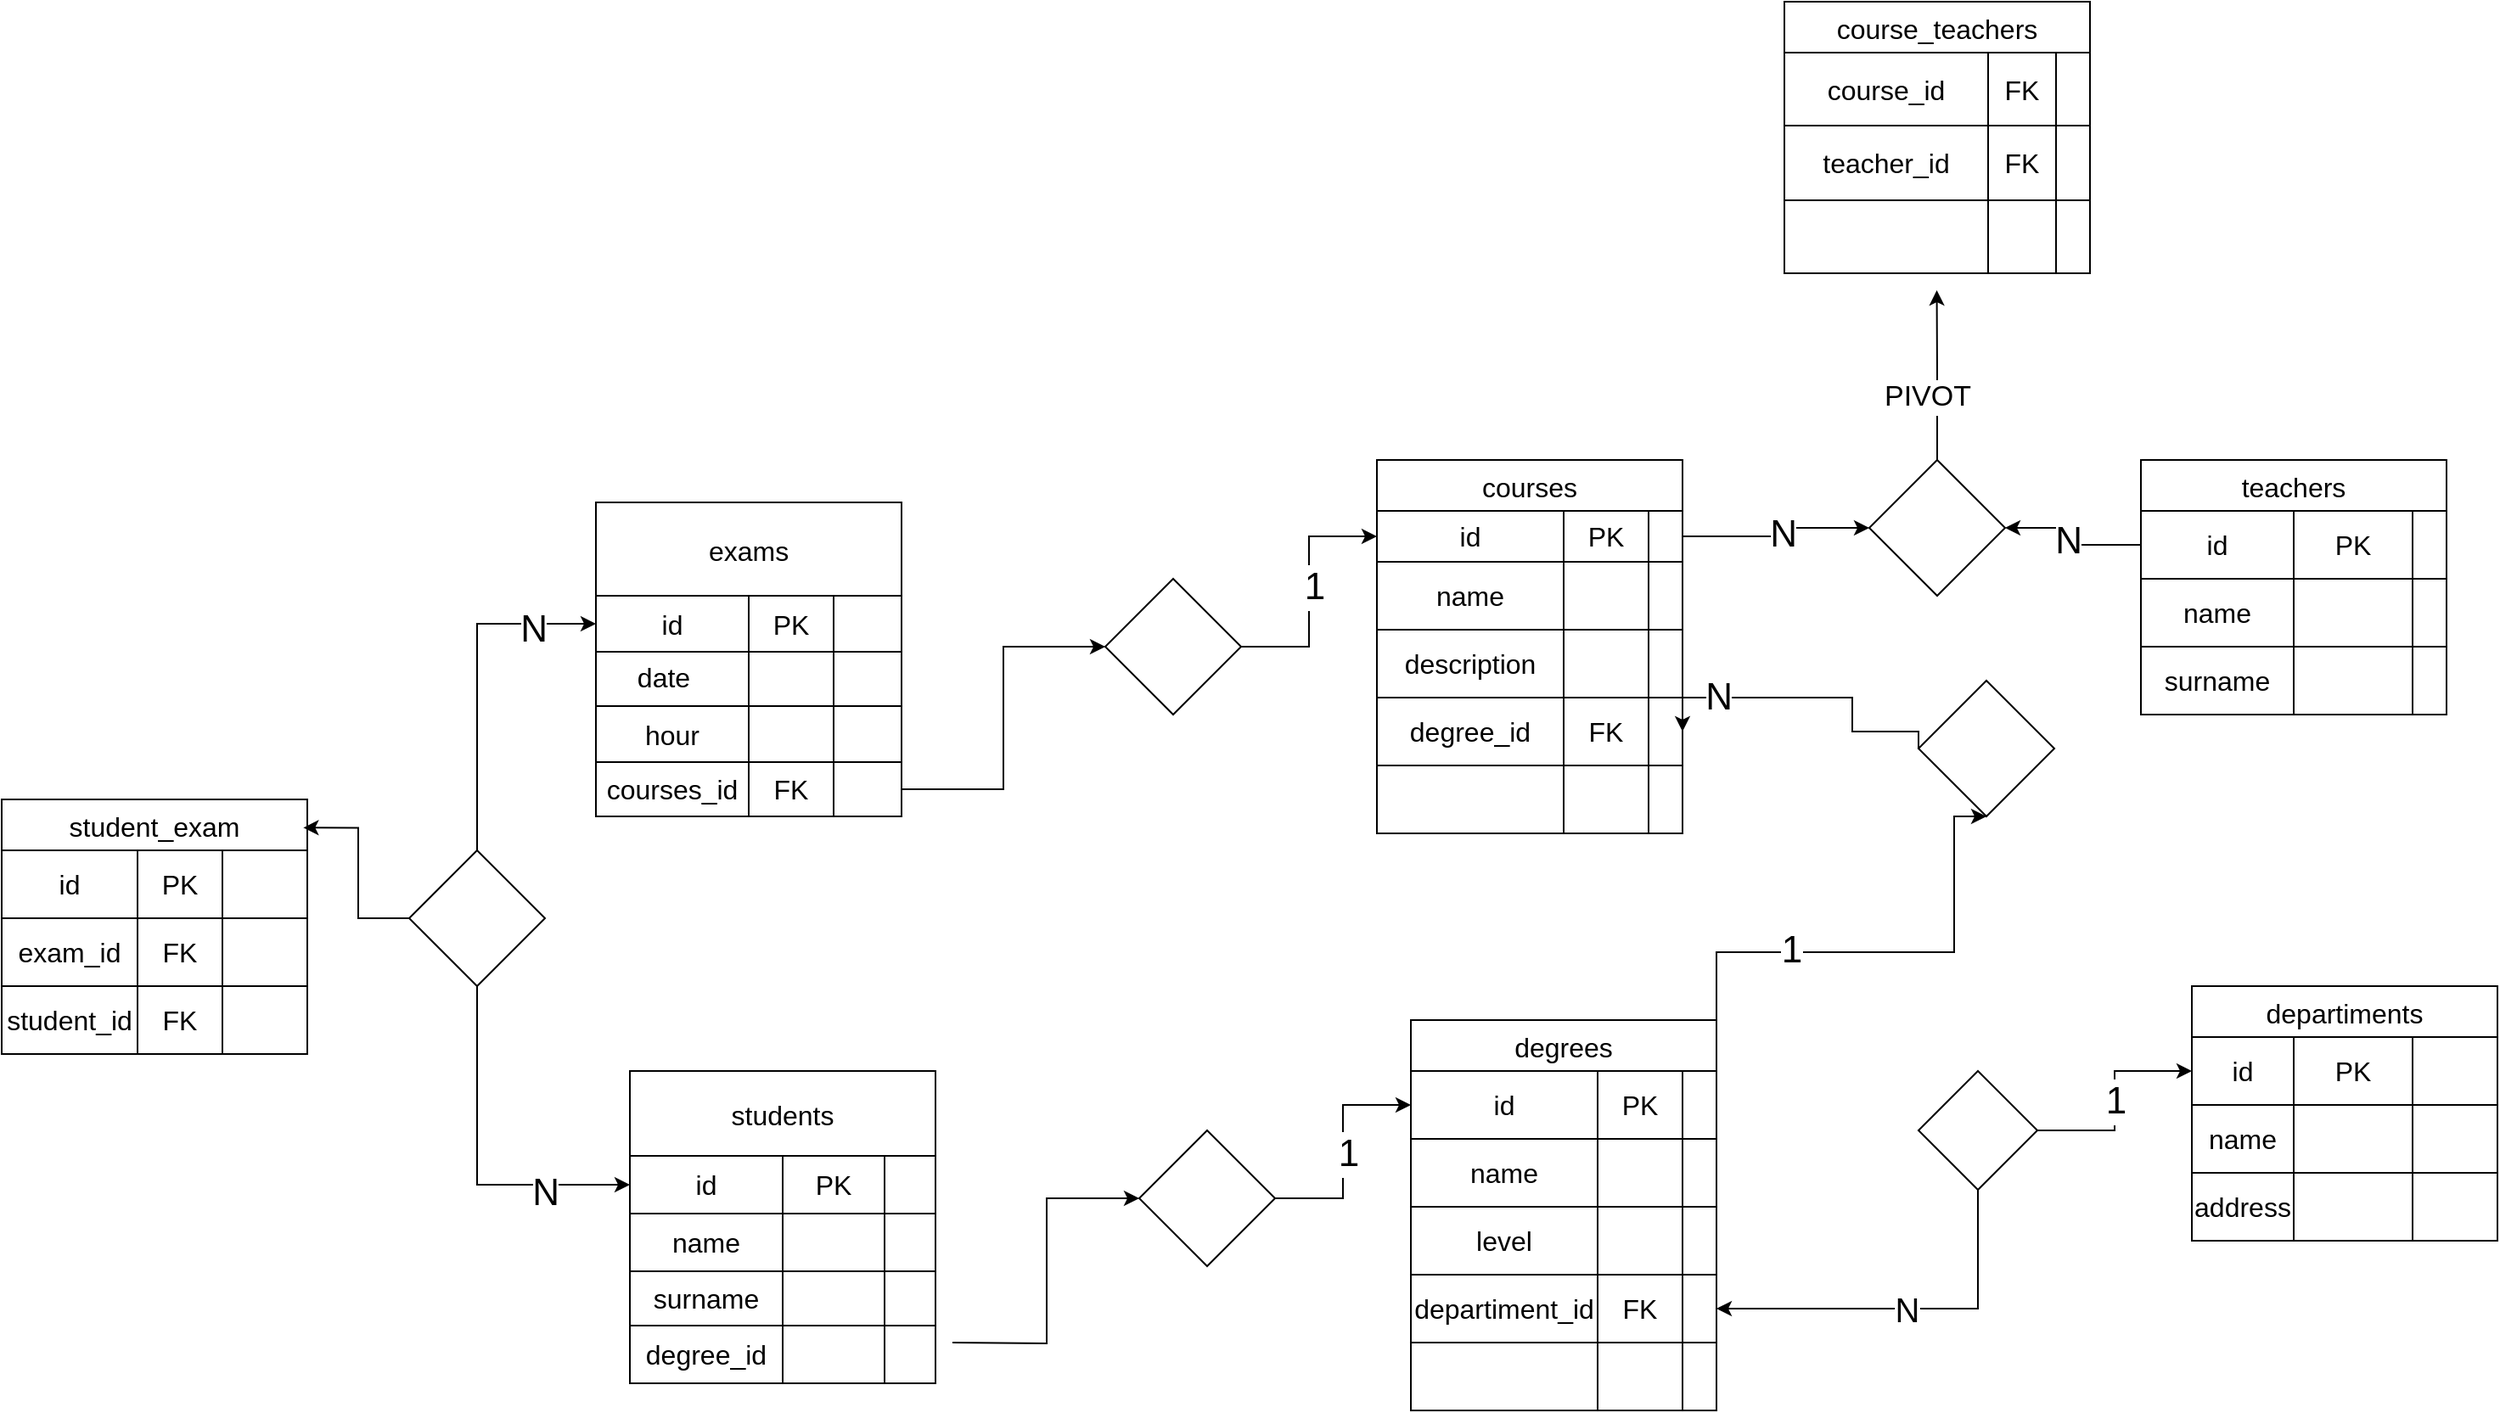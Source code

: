 <mxfile version="26.0.16">
  <diagram name="Pagina-1" id="l9CZcpN79RiOTzKYC0Dx">
    <mxGraphModel dx="2421" dy="2124" grid="1" gridSize="10" guides="1" tooltips="1" connect="1" arrows="1" fold="1" page="1" pageScale="1" pageWidth="827" pageHeight="1169" math="0" shadow="0">
      <root>
        <mxCell id="0" />
        <mxCell id="1" parent="0" />
        <mxCell id="idPZOw37KrWaq4Scq1qP-1" value="departiments" style="shape=table;startSize=30;container=1;collapsible=0;childLayout=tableLayout;fontSize=16;labelBackgroundColor=none;" vertex="1" parent="1">
          <mxGeometry x="540" y="350" width="180" height="150" as="geometry" />
        </mxCell>
        <mxCell id="idPZOw37KrWaq4Scq1qP-2" value="" style="shape=tableRow;horizontal=0;startSize=0;swimlaneHead=0;swimlaneBody=0;top=0;left=0;bottom=0;right=0;collapsible=0;dropTarget=0;fillColor=none;points=[[0,0.5],[1,0.5]];portConstraint=eastwest;fontSize=16;labelBackgroundColor=none;" vertex="1" parent="idPZOw37KrWaq4Scq1qP-1">
          <mxGeometry y="30" width="180" height="40" as="geometry" />
        </mxCell>
        <mxCell id="idPZOw37KrWaq4Scq1qP-3" value="id" style="shape=partialRectangle;html=1;whiteSpace=wrap;connectable=0;overflow=hidden;fillColor=none;top=0;left=0;bottom=0;right=0;pointerEvents=1;fontSize=16;labelBackgroundColor=none;" vertex="1" parent="idPZOw37KrWaq4Scq1qP-2">
          <mxGeometry width="60" height="40" as="geometry">
            <mxRectangle width="60" height="40" as="alternateBounds" />
          </mxGeometry>
        </mxCell>
        <mxCell id="idPZOw37KrWaq4Scq1qP-4" value="PK" style="shape=partialRectangle;html=1;whiteSpace=wrap;connectable=0;overflow=hidden;fillColor=none;top=0;left=0;bottom=0;right=0;pointerEvents=1;fontSize=16;labelBackgroundColor=none;" vertex="1" parent="idPZOw37KrWaq4Scq1qP-2">
          <mxGeometry x="60" width="70" height="40" as="geometry">
            <mxRectangle width="70" height="40" as="alternateBounds" />
          </mxGeometry>
        </mxCell>
        <mxCell id="idPZOw37KrWaq4Scq1qP-5" value="" style="shape=partialRectangle;html=1;whiteSpace=wrap;connectable=0;overflow=hidden;fillColor=none;top=0;left=0;bottom=0;right=0;pointerEvents=1;fontSize=16;labelBackgroundColor=none;" vertex="1" parent="idPZOw37KrWaq4Scq1qP-2">
          <mxGeometry x="130" width="50" height="40" as="geometry">
            <mxRectangle width="50" height="40" as="alternateBounds" />
          </mxGeometry>
        </mxCell>
        <mxCell id="idPZOw37KrWaq4Scq1qP-6" value="" style="shape=tableRow;horizontal=0;startSize=0;swimlaneHead=0;swimlaneBody=0;top=0;left=0;bottom=0;right=0;collapsible=0;dropTarget=0;fillColor=none;points=[[0,0.5],[1,0.5]];portConstraint=eastwest;fontSize=16;labelBackgroundColor=none;" vertex="1" parent="idPZOw37KrWaq4Scq1qP-1">
          <mxGeometry y="70" width="180" height="40" as="geometry" />
        </mxCell>
        <mxCell id="idPZOw37KrWaq4Scq1qP-7" value="name" style="shape=partialRectangle;html=1;whiteSpace=wrap;connectable=0;overflow=hidden;fillColor=none;top=0;left=0;bottom=0;right=0;pointerEvents=1;fontSize=16;labelBackgroundColor=none;" vertex="1" parent="idPZOw37KrWaq4Scq1qP-6">
          <mxGeometry width="60" height="40" as="geometry">
            <mxRectangle width="60" height="40" as="alternateBounds" />
          </mxGeometry>
        </mxCell>
        <mxCell id="idPZOw37KrWaq4Scq1qP-8" value="" style="shape=partialRectangle;html=1;whiteSpace=wrap;connectable=0;overflow=hidden;fillColor=none;top=0;left=0;bottom=0;right=0;pointerEvents=1;fontSize=16;labelBackgroundColor=none;" vertex="1" parent="idPZOw37KrWaq4Scq1qP-6">
          <mxGeometry x="60" width="70" height="40" as="geometry">
            <mxRectangle width="70" height="40" as="alternateBounds" />
          </mxGeometry>
        </mxCell>
        <mxCell id="idPZOw37KrWaq4Scq1qP-9" value="" style="shape=partialRectangle;html=1;whiteSpace=wrap;connectable=0;overflow=hidden;fillColor=none;top=0;left=0;bottom=0;right=0;pointerEvents=1;fontSize=16;labelBackgroundColor=none;" vertex="1" parent="idPZOw37KrWaq4Scq1qP-6">
          <mxGeometry x="130" width="50" height="40" as="geometry">
            <mxRectangle width="50" height="40" as="alternateBounds" />
          </mxGeometry>
        </mxCell>
        <mxCell id="idPZOw37KrWaq4Scq1qP-10" value="" style="shape=tableRow;horizontal=0;startSize=0;swimlaneHead=0;swimlaneBody=0;top=0;left=0;bottom=0;right=0;collapsible=0;dropTarget=0;fillColor=none;points=[[0,0.5],[1,0.5]];portConstraint=eastwest;fontSize=16;labelBackgroundColor=none;" vertex="1" parent="idPZOw37KrWaq4Scq1qP-1">
          <mxGeometry y="110" width="180" height="40" as="geometry" />
        </mxCell>
        <mxCell id="idPZOw37KrWaq4Scq1qP-11" value="address" style="shape=partialRectangle;html=1;whiteSpace=wrap;connectable=0;overflow=hidden;fillColor=none;top=0;left=0;bottom=0;right=0;pointerEvents=1;fontSize=16;labelBackgroundColor=none;" vertex="1" parent="idPZOw37KrWaq4Scq1qP-10">
          <mxGeometry width="60" height="40" as="geometry">
            <mxRectangle width="60" height="40" as="alternateBounds" />
          </mxGeometry>
        </mxCell>
        <mxCell id="idPZOw37KrWaq4Scq1qP-12" value="" style="shape=partialRectangle;html=1;whiteSpace=wrap;connectable=0;overflow=hidden;fillColor=none;top=0;left=0;bottom=0;right=0;pointerEvents=1;fontSize=16;labelBackgroundColor=none;" vertex="1" parent="idPZOw37KrWaq4Scq1qP-10">
          <mxGeometry x="60" width="70" height="40" as="geometry">
            <mxRectangle width="70" height="40" as="alternateBounds" />
          </mxGeometry>
        </mxCell>
        <mxCell id="idPZOw37KrWaq4Scq1qP-13" value="" style="shape=partialRectangle;html=1;whiteSpace=wrap;connectable=0;overflow=hidden;fillColor=none;top=0;left=0;bottom=0;right=0;pointerEvents=1;fontSize=16;labelBackgroundColor=none;" vertex="1" parent="idPZOw37KrWaq4Scq1qP-10">
          <mxGeometry x="130" width="50" height="40" as="geometry">
            <mxRectangle width="50" height="40" as="alternateBounds" />
          </mxGeometry>
        </mxCell>
        <mxCell id="idPZOw37KrWaq4Scq1qP-49" style="edgeStyle=orthogonalEdgeStyle;rounded=0;orthogonalLoop=1;jettySize=auto;html=1;exitX=1;exitY=0.5;exitDx=0;exitDy=0;entryX=0;entryY=0.5;entryDx=0;entryDy=0;fontFamily=Helvetica;fontSize=16;fontColor=default;labelBackgroundColor=none;" edge="1" parent="1" source="idPZOw37KrWaq4Scq1qP-40" target="idPZOw37KrWaq4Scq1qP-2">
          <mxGeometry relative="1" as="geometry" />
        </mxCell>
        <mxCell id="idPZOw37KrWaq4Scq1qP-52" value="1" style="edgeLabel;html=1;align=center;verticalAlign=middle;resizable=0;points=[];fontSize=22;" vertex="1" connectable="0" parent="idPZOw37KrWaq4Scq1qP-49">
          <mxGeometry relative="1" as="geometry">
            <mxPoint as="offset" />
          </mxGeometry>
        </mxCell>
        <mxCell id="idPZOw37KrWaq4Scq1qP-50" style="edgeStyle=orthogonalEdgeStyle;rounded=0;orthogonalLoop=1;jettySize=auto;html=1;fontFamily=Helvetica;fontSize=16;fontColor=default;labelBackgroundColor=none;" edge="1" parent="1" source="idPZOw37KrWaq4Scq1qP-40" target="idPZOw37KrWaq4Scq1qP-32">
          <mxGeometry relative="1" as="geometry" />
        </mxCell>
        <mxCell id="idPZOw37KrWaq4Scq1qP-51" value="N" style="edgeLabel;html=1;align=center;verticalAlign=middle;resizable=0;points=[];rotation=0;fontSize=20;" vertex="1" connectable="0" parent="idPZOw37KrWaq4Scq1qP-50">
          <mxGeometry relative="1" as="geometry">
            <mxPoint as="offset" />
          </mxGeometry>
        </mxCell>
        <mxCell id="idPZOw37KrWaq4Scq1qP-40" value="" style="rhombus;whiteSpace=wrap;html=1;labelBackgroundColor=none;" vertex="1" parent="1">
          <mxGeometry x="379" y="400" width="70" height="70" as="geometry" />
        </mxCell>
        <mxCell id="idPZOw37KrWaq4Scq1qP-27" value="degrees" style="shape=table;startSize=30;container=1;collapsible=0;childLayout=tableLayout;fontSize=16;labelBackgroundColor=none;" vertex="1" parent="1">
          <mxGeometry x="80" y="370" width="180" height="230" as="geometry" />
        </mxCell>
        <mxCell id="idPZOw37KrWaq4Scq1qP-45" style="shape=tableRow;horizontal=0;startSize=0;swimlaneHead=0;swimlaneBody=0;top=0;left=0;bottom=0;right=0;collapsible=0;dropTarget=0;fillColor=none;points=[[0,0.5],[1,0.5]];portConstraint=eastwest;fontSize=16;labelBackgroundColor=none;" vertex="1" parent="idPZOw37KrWaq4Scq1qP-27">
          <mxGeometry y="30" width="180" height="40" as="geometry" />
        </mxCell>
        <mxCell id="idPZOw37KrWaq4Scq1qP-46" value="id" style="shape=partialRectangle;html=1;whiteSpace=wrap;connectable=0;overflow=hidden;fillColor=none;top=0;left=0;bottom=0;right=0;pointerEvents=1;fontSize=16;labelBackgroundColor=none;" vertex="1" parent="idPZOw37KrWaq4Scq1qP-45">
          <mxGeometry width="110" height="40" as="geometry">
            <mxRectangle width="110" height="40" as="alternateBounds" />
          </mxGeometry>
        </mxCell>
        <mxCell id="idPZOw37KrWaq4Scq1qP-47" value="PK" style="shape=partialRectangle;html=1;whiteSpace=wrap;connectable=0;overflow=hidden;fillColor=none;top=0;left=0;bottom=0;right=0;pointerEvents=1;fontSize=16;labelBackgroundColor=none;" vertex="1" parent="idPZOw37KrWaq4Scq1qP-45">
          <mxGeometry x="110" width="50" height="40" as="geometry">
            <mxRectangle width="50" height="40" as="alternateBounds" />
          </mxGeometry>
        </mxCell>
        <mxCell id="idPZOw37KrWaq4Scq1qP-48" style="shape=partialRectangle;html=1;whiteSpace=wrap;connectable=0;overflow=hidden;fillColor=none;top=0;left=0;bottom=0;right=0;pointerEvents=1;fontSize=16;labelBackgroundColor=none;" vertex="1" parent="idPZOw37KrWaq4Scq1qP-45">
          <mxGeometry x="160" width="20" height="40" as="geometry">
            <mxRectangle width="20" height="40" as="alternateBounds" />
          </mxGeometry>
        </mxCell>
        <mxCell id="idPZOw37KrWaq4Scq1qP-41" style="shape=tableRow;horizontal=0;startSize=0;swimlaneHead=0;swimlaneBody=0;top=0;left=0;bottom=0;right=0;collapsible=0;dropTarget=0;fillColor=none;points=[[0,0.5],[1,0.5]];portConstraint=eastwest;fontSize=16;labelBackgroundColor=none;" vertex="1" parent="idPZOw37KrWaq4Scq1qP-27">
          <mxGeometry y="70" width="180" height="40" as="geometry" />
        </mxCell>
        <mxCell id="idPZOw37KrWaq4Scq1qP-42" value="name" style="shape=partialRectangle;html=1;whiteSpace=wrap;connectable=0;overflow=hidden;fillColor=none;top=0;left=0;bottom=0;right=0;pointerEvents=1;fontSize=16;labelBackgroundColor=none;" vertex="1" parent="idPZOw37KrWaq4Scq1qP-41">
          <mxGeometry width="110" height="40" as="geometry">
            <mxRectangle width="110" height="40" as="alternateBounds" />
          </mxGeometry>
        </mxCell>
        <mxCell id="idPZOw37KrWaq4Scq1qP-43" style="shape=partialRectangle;html=1;whiteSpace=wrap;connectable=0;overflow=hidden;fillColor=none;top=0;left=0;bottom=0;right=0;pointerEvents=1;fontSize=16;labelBackgroundColor=none;" vertex="1" parent="idPZOw37KrWaq4Scq1qP-41">
          <mxGeometry x="110" width="50" height="40" as="geometry">
            <mxRectangle width="50" height="40" as="alternateBounds" />
          </mxGeometry>
        </mxCell>
        <mxCell id="idPZOw37KrWaq4Scq1qP-44" style="shape=partialRectangle;html=1;whiteSpace=wrap;connectable=0;overflow=hidden;fillColor=none;top=0;left=0;bottom=0;right=0;pointerEvents=1;fontSize=16;labelBackgroundColor=none;" vertex="1" parent="idPZOw37KrWaq4Scq1qP-41">
          <mxGeometry x="160" width="20" height="40" as="geometry">
            <mxRectangle width="20" height="40" as="alternateBounds" />
          </mxGeometry>
        </mxCell>
        <mxCell id="idPZOw37KrWaq4Scq1qP-28" value="" style="shape=tableRow;horizontal=0;startSize=0;swimlaneHead=0;swimlaneBody=0;top=0;left=0;bottom=0;right=0;collapsible=0;dropTarget=0;fillColor=none;points=[[0,0.5],[1,0.5]];portConstraint=eastwest;fontSize=16;labelBackgroundColor=none;" vertex="1" parent="idPZOw37KrWaq4Scq1qP-27">
          <mxGeometry y="110" width="180" height="40" as="geometry" />
        </mxCell>
        <mxCell id="idPZOw37KrWaq4Scq1qP-29" value="level" style="shape=partialRectangle;html=1;whiteSpace=wrap;connectable=0;overflow=hidden;fillColor=none;top=0;left=0;bottom=0;right=0;pointerEvents=1;fontSize=16;labelBackgroundColor=none;" vertex="1" parent="idPZOw37KrWaq4Scq1qP-28">
          <mxGeometry width="110" height="40" as="geometry">
            <mxRectangle width="110" height="40" as="alternateBounds" />
          </mxGeometry>
        </mxCell>
        <mxCell id="idPZOw37KrWaq4Scq1qP-30" value="" style="shape=partialRectangle;html=1;whiteSpace=wrap;connectable=0;overflow=hidden;fillColor=none;top=0;left=0;bottom=0;right=0;pointerEvents=1;fontSize=16;labelBackgroundColor=none;" vertex="1" parent="idPZOw37KrWaq4Scq1qP-28">
          <mxGeometry x="110" width="50" height="40" as="geometry">
            <mxRectangle width="50" height="40" as="alternateBounds" />
          </mxGeometry>
        </mxCell>
        <mxCell id="idPZOw37KrWaq4Scq1qP-31" value="" style="shape=partialRectangle;html=1;whiteSpace=wrap;connectable=0;overflow=hidden;fillColor=none;top=0;left=0;bottom=0;right=0;pointerEvents=1;fontSize=16;labelBackgroundColor=none;" vertex="1" parent="idPZOw37KrWaq4Scq1qP-28">
          <mxGeometry x="160" width="20" height="40" as="geometry">
            <mxRectangle width="20" height="40" as="alternateBounds" />
          </mxGeometry>
        </mxCell>
        <mxCell id="idPZOw37KrWaq4Scq1qP-32" value="" style="shape=tableRow;horizontal=0;startSize=0;swimlaneHead=0;swimlaneBody=0;top=0;left=0;bottom=0;right=0;collapsible=0;dropTarget=0;fillColor=none;points=[[0,0.5],[1,0.5]];portConstraint=eastwest;fontSize=16;labelBackgroundColor=none;" vertex="1" parent="idPZOw37KrWaq4Scq1qP-27">
          <mxGeometry y="150" width="180" height="40" as="geometry" />
        </mxCell>
        <mxCell id="idPZOw37KrWaq4Scq1qP-33" value="departiment_id" style="shape=partialRectangle;html=1;whiteSpace=wrap;connectable=0;overflow=hidden;fillColor=none;top=0;left=0;bottom=0;right=0;pointerEvents=1;fontSize=16;labelBackgroundColor=none;" vertex="1" parent="idPZOw37KrWaq4Scq1qP-32">
          <mxGeometry width="110" height="40" as="geometry">
            <mxRectangle width="110" height="40" as="alternateBounds" />
          </mxGeometry>
        </mxCell>
        <mxCell id="idPZOw37KrWaq4Scq1qP-34" value="FK" style="shape=partialRectangle;html=1;whiteSpace=wrap;connectable=0;overflow=hidden;fillColor=none;top=0;left=0;bottom=0;right=0;pointerEvents=1;fontSize=16;labelBackgroundColor=none;" vertex="1" parent="idPZOw37KrWaq4Scq1qP-32">
          <mxGeometry x="110" width="50" height="40" as="geometry">
            <mxRectangle width="50" height="40" as="alternateBounds" />
          </mxGeometry>
        </mxCell>
        <mxCell id="idPZOw37KrWaq4Scq1qP-35" value="" style="shape=partialRectangle;html=1;whiteSpace=wrap;connectable=0;overflow=hidden;fillColor=none;top=0;left=0;bottom=0;right=0;pointerEvents=1;fontSize=16;labelBackgroundColor=none;" vertex="1" parent="idPZOw37KrWaq4Scq1qP-32">
          <mxGeometry x="160" width="20" height="40" as="geometry">
            <mxRectangle width="20" height="40" as="alternateBounds" />
          </mxGeometry>
        </mxCell>
        <mxCell id="idPZOw37KrWaq4Scq1qP-36" value="" style="shape=tableRow;horizontal=0;startSize=0;swimlaneHead=0;swimlaneBody=0;top=0;left=0;bottom=0;right=0;collapsible=0;dropTarget=0;fillColor=none;points=[[0,0.5],[1,0.5]];portConstraint=eastwest;fontSize=16;labelBackgroundColor=none;" vertex="1" parent="idPZOw37KrWaq4Scq1qP-27">
          <mxGeometry y="190" width="180" height="40" as="geometry" />
        </mxCell>
        <mxCell id="idPZOw37KrWaq4Scq1qP-37" value="" style="shape=partialRectangle;html=1;whiteSpace=wrap;connectable=0;overflow=hidden;fillColor=none;top=0;left=0;bottom=0;right=0;pointerEvents=1;fontSize=16;labelBackgroundColor=none;" vertex="1" parent="idPZOw37KrWaq4Scq1qP-36">
          <mxGeometry width="110" height="40" as="geometry">
            <mxRectangle width="110" height="40" as="alternateBounds" />
          </mxGeometry>
        </mxCell>
        <mxCell id="idPZOw37KrWaq4Scq1qP-38" value="" style="shape=partialRectangle;html=1;whiteSpace=wrap;connectable=0;overflow=hidden;fillColor=none;top=0;left=0;bottom=0;right=0;pointerEvents=1;fontSize=16;labelBackgroundColor=none;" vertex="1" parent="idPZOw37KrWaq4Scq1qP-36">
          <mxGeometry x="110" width="50" height="40" as="geometry">
            <mxRectangle width="50" height="40" as="alternateBounds" />
          </mxGeometry>
        </mxCell>
        <mxCell id="idPZOw37KrWaq4Scq1qP-39" value="" style="shape=partialRectangle;html=1;whiteSpace=wrap;connectable=0;overflow=hidden;fillColor=none;top=0;left=0;bottom=0;right=0;pointerEvents=1;fontSize=16;labelBackgroundColor=none;" vertex="1" parent="idPZOw37KrWaq4Scq1qP-36">
          <mxGeometry x="160" width="20" height="40" as="geometry">
            <mxRectangle width="20" height="40" as="alternateBounds" />
          </mxGeometry>
        </mxCell>
        <mxCell id="idPZOw37KrWaq4Scq1qP-57" value="courses" style="shape=table;startSize=30;container=1;collapsible=0;childLayout=tableLayout;fontSize=16;labelBackgroundColor=none;" vertex="1" parent="1">
          <mxGeometry x="60" y="40" width="180" height="220" as="geometry" />
        </mxCell>
        <mxCell id="idPZOw37KrWaq4Scq1qP-58" style="shape=tableRow;horizontal=0;startSize=0;swimlaneHead=0;swimlaneBody=0;top=0;left=0;bottom=0;right=0;collapsible=0;dropTarget=0;fillColor=none;points=[[0,0.5],[1,0.5]];portConstraint=eastwest;fontSize=16;labelBackgroundColor=none;" vertex="1" parent="idPZOw37KrWaq4Scq1qP-57">
          <mxGeometry y="30" width="180" height="30" as="geometry" />
        </mxCell>
        <mxCell id="idPZOw37KrWaq4Scq1qP-59" value="id" style="shape=partialRectangle;html=1;whiteSpace=wrap;connectable=0;overflow=hidden;fillColor=none;top=0;left=0;bottom=0;right=0;pointerEvents=1;fontSize=16;labelBackgroundColor=none;" vertex="1" parent="idPZOw37KrWaq4Scq1qP-58">
          <mxGeometry width="110" height="30" as="geometry">
            <mxRectangle width="110" height="30" as="alternateBounds" />
          </mxGeometry>
        </mxCell>
        <mxCell id="idPZOw37KrWaq4Scq1qP-60" value="PK" style="shape=partialRectangle;html=1;whiteSpace=wrap;connectable=0;overflow=hidden;fillColor=none;top=0;left=0;bottom=0;right=0;pointerEvents=1;fontSize=16;labelBackgroundColor=none;" vertex="1" parent="idPZOw37KrWaq4Scq1qP-58">
          <mxGeometry x="110" width="50" height="30" as="geometry">
            <mxRectangle width="50" height="30" as="alternateBounds" />
          </mxGeometry>
        </mxCell>
        <mxCell id="idPZOw37KrWaq4Scq1qP-61" style="shape=partialRectangle;html=1;whiteSpace=wrap;connectable=0;overflow=hidden;fillColor=none;top=0;left=0;bottom=0;right=0;pointerEvents=1;fontSize=16;labelBackgroundColor=none;" vertex="1" parent="idPZOw37KrWaq4Scq1qP-58">
          <mxGeometry x="160" width="20" height="30" as="geometry">
            <mxRectangle width="20" height="30" as="alternateBounds" />
          </mxGeometry>
        </mxCell>
        <mxCell id="idPZOw37KrWaq4Scq1qP-62" style="shape=tableRow;horizontal=0;startSize=0;swimlaneHead=0;swimlaneBody=0;top=0;left=0;bottom=0;right=0;collapsible=0;dropTarget=0;fillColor=none;points=[[0,0.5],[1,0.5]];portConstraint=eastwest;fontSize=16;labelBackgroundColor=none;" vertex="1" parent="idPZOw37KrWaq4Scq1qP-57">
          <mxGeometry y="60" width="180" height="40" as="geometry" />
        </mxCell>
        <mxCell id="idPZOw37KrWaq4Scq1qP-63" value="name" style="shape=partialRectangle;html=1;whiteSpace=wrap;connectable=0;overflow=hidden;fillColor=none;top=0;left=0;bottom=0;right=0;pointerEvents=1;fontSize=16;labelBackgroundColor=none;" vertex="1" parent="idPZOw37KrWaq4Scq1qP-62">
          <mxGeometry width="110" height="40" as="geometry">
            <mxRectangle width="110" height="40" as="alternateBounds" />
          </mxGeometry>
        </mxCell>
        <mxCell id="idPZOw37KrWaq4Scq1qP-64" style="shape=partialRectangle;html=1;whiteSpace=wrap;connectable=0;overflow=hidden;fillColor=none;top=0;left=0;bottom=0;right=0;pointerEvents=1;fontSize=16;labelBackgroundColor=none;" vertex="1" parent="idPZOw37KrWaq4Scq1qP-62">
          <mxGeometry x="110" width="50" height="40" as="geometry">
            <mxRectangle width="50" height="40" as="alternateBounds" />
          </mxGeometry>
        </mxCell>
        <mxCell id="idPZOw37KrWaq4Scq1qP-65" style="shape=partialRectangle;html=1;whiteSpace=wrap;connectable=0;overflow=hidden;fillColor=none;top=0;left=0;bottom=0;right=0;pointerEvents=1;fontSize=16;labelBackgroundColor=none;" vertex="1" parent="idPZOw37KrWaq4Scq1qP-62">
          <mxGeometry x="160" width="20" height="40" as="geometry">
            <mxRectangle width="20" height="40" as="alternateBounds" />
          </mxGeometry>
        </mxCell>
        <mxCell id="idPZOw37KrWaq4Scq1qP-66" value="" style="shape=tableRow;horizontal=0;startSize=0;swimlaneHead=0;swimlaneBody=0;top=0;left=0;bottom=0;right=0;collapsible=0;dropTarget=0;fillColor=none;points=[[0,0.5],[1,0.5]];portConstraint=eastwest;fontSize=16;labelBackgroundColor=none;" vertex="1" parent="idPZOw37KrWaq4Scq1qP-57">
          <mxGeometry y="100" width="180" height="40" as="geometry" />
        </mxCell>
        <mxCell id="idPZOw37KrWaq4Scq1qP-67" value="description" style="shape=partialRectangle;html=1;whiteSpace=wrap;connectable=0;overflow=hidden;fillColor=none;top=0;left=0;bottom=0;right=0;pointerEvents=1;fontSize=16;labelBackgroundColor=none;" vertex="1" parent="idPZOw37KrWaq4Scq1qP-66">
          <mxGeometry width="110" height="40" as="geometry">
            <mxRectangle width="110" height="40" as="alternateBounds" />
          </mxGeometry>
        </mxCell>
        <mxCell id="idPZOw37KrWaq4Scq1qP-68" value="" style="shape=partialRectangle;html=1;whiteSpace=wrap;connectable=0;overflow=hidden;fillColor=none;top=0;left=0;bottom=0;right=0;pointerEvents=1;fontSize=16;labelBackgroundColor=none;" vertex="1" parent="idPZOw37KrWaq4Scq1qP-66">
          <mxGeometry x="110" width="50" height="40" as="geometry">
            <mxRectangle width="50" height="40" as="alternateBounds" />
          </mxGeometry>
        </mxCell>
        <mxCell id="idPZOw37KrWaq4Scq1qP-69" value="" style="shape=partialRectangle;html=1;whiteSpace=wrap;connectable=0;overflow=hidden;fillColor=none;top=0;left=0;bottom=0;right=0;pointerEvents=1;fontSize=16;labelBackgroundColor=none;" vertex="1" parent="idPZOw37KrWaq4Scq1qP-66">
          <mxGeometry x="160" width="20" height="40" as="geometry">
            <mxRectangle width="20" height="40" as="alternateBounds" />
          </mxGeometry>
        </mxCell>
        <mxCell id="idPZOw37KrWaq4Scq1qP-70" value="" style="shape=tableRow;horizontal=0;startSize=0;swimlaneHead=0;swimlaneBody=0;top=0;left=0;bottom=0;right=0;collapsible=0;dropTarget=0;fillColor=none;points=[[0,0.5],[1,0.5]];portConstraint=eastwest;fontSize=16;labelBackgroundColor=none;" vertex="1" parent="idPZOw37KrWaq4Scq1qP-57">
          <mxGeometry y="140" width="180" height="40" as="geometry" />
        </mxCell>
        <mxCell id="idPZOw37KrWaq4Scq1qP-71" value="degree_id" style="shape=partialRectangle;html=1;whiteSpace=wrap;connectable=0;overflow=hidden;fillColor=none;top=0;left=0;bottom=0;right=0;pointerEvents=1;fontSize=16;labelBackgroundColor=none;" vertex="1" parent="idPZOw37KrWaq4Scq1qP-70">
          <mxGeometry width="110" height="40" as="geometry">
            <mxRectangle width="110" height="40" as="alternateBounds" />
          </mxGeometry>
        </mxCell>
        <mxCell id="idPZOw37KrWaq4Scq1qP-72" value="FK" style="shape=partialRectangle;html=1;whiteSpace=wrap;connectable=0;overflow=hidden;fillColor=none;top=0;left=0;bottom=0;right=0;pointerEvents=1;fontSize=16;labelBackgroundColor=none;" vertex="1" parent="idPZOw37KrWaq4Scq1qP-70">
          <mxGeometry x="110" width="50" height="40" as="geometry">
            <mxRectangle width="50" height="40" as="alternateBounds" />
          </mxGeometry>
        </mxCell>
        <mxCell id="idPZOw37KrWaq4Scq1qP-73" value="" style="shape=partialRectangle;html=1;whiteSpace=wrap;connectable=0;overflow=hidden;fillColor=none;top=0;left=0;bottom=0;right=0;pointerEvents=1;fontSize=16;labelBackgroundColor=none;" vertex="1" parent="idPZOw37KrWaq4Scq1qP-70">
          <mxGeometry x="160" width="20" height="40" as="geometry">
            <mxRectangle width="20" height="40" as="alternateBounds" />
          </mxGeometry>
        </mxCell>
        <mxCell id="idPZOw37KrWaq4Scq1qP-74" value="" style="shape=tableRow;horizontal=0;startSize=0;swimlaneHead=0;swimlaneBody=0;top=0;left=0;bottom=0;right=0;collapsible=0;dropTarget=0;fillColor=none;points=[[0,0.5],[1,0.5]];portConstraint=eastwest;fontSize=16;labelBackgroundColor=none;" vertex="1" parent="idPZOw37KrWaq4Scq1qP-57">
          <mxGeometry y="180" width="180" height="40" as="geometry" />
        </mxCell>
        <mxCell id="idPZOw37KrWaq4Scq1qP-75" value="" style="shape=partialRectangle;html=1;whiteSpace=wrap;connectable=0;overflow=hidden;fillColor=none;top=0;left=0;bottom=0;right=0;pointerEvents=1;fontSize=16;labelBackgroundColor=none;" vertex="1" parent="idPZOw37KrWaq4Scq1qP-74">
          <mxGeometry width="110" height="40" as="geometry">
            <mxRectangle width="110" height="40" as="alternateBounds" />
          </mxGeometry>
        </mxCell>
        <mxCell id="idPZOw37KrWaq4Scq1qP-76" value="" style="shape=partialRectangle;html=1;whiteSpace=wrap;connectable=0;overflow=hidden;fillColor=none;top=0;left=0;bottom=0;right=0;pointerEvents=1;fontSize=16;labelBackgroundColor=none;" vertex="1" parent="idPZOw37KrWaq4Scq1qP-74">
          <mxGeometry x="110" width="50" height="40" as="geometry">
            <mxRectangle width="50" height="40" as="alternateBounds" />
          </mxGeometry>
        </mxCell>
        <mxCell id="idPZOw37KrWaq4Scq1qP-77" value="" style="shape=partialRectangle;html=1;whiteSpace=wrap;connectable=0;overflow=hidden;fillColor=none;top=0;left=0;bottom=0;right=0;pointerEvents=1;fontSize=16;labelBackgroundColor=none;" vertex="1" parent="idPZOw37KrWaq4Scq1qP-74">
          <mxGeometry x="160" width="20" height="40" as="geometry">
            <mxRectangle width="20" height="40" as="alternateBounds" />
          </mxGeometry>
        </mxCell>
        <mxCell id="idPZOw37KrWaq4Scq1qP-78" value="" style="rhombus;whiteSpace=wrap;html=1;" vertex="1" parent="1">
          <mxGeometry x="379" y="170" width="80" height="80" as="geometry" />
        </mxCell>
        <mxCell id="idPZOw37KrWaq4Scq1qP-79" style="edgeStyle=orthogonalEdgeStyle;rounded=0;orthogonalLoop=1;jettySize=auto;html=1;exitX=1;exitY=0.5;exitDx=0;exitDy=0;entryX=0.5;entryY=1;entryDx=0;entryDy=0;" edge="1" parent="1" source="idPZOw37KrWaq4Scq1qP-45" target="idPZOw37KrWaq4Scq1qP-78">
          <mxGeometry relative="1" as="geometry">
            <Array as="points">
              <mxPoint x="400" y="330" />
            </Array>
          </mxGeometry>
        </mxCell>
        <mxCell id="idPZOw37KrWaq4Scq1qP-82" value="1" style="edgeLabel;html=1;align=center;verticalAlign=middle;resizable=0;points=[];fontSize=22;" vertex="1" connectable="0" parent="idPZOw37KrWaq4Scq1qP-79">
          <mxGeometry x="-0.193" y="1" relative="1" as="geometry">
            <mxPoint x="1" as="offset" />
          </mxGeometry>
        </mxCell>
        <mxCell id="idPZOw37KrWaq4Scq1qP-80" style="edgeStyle=orthogonalEdgeStyle;rounded=0;orthogonalLoop=1;jettySize=auto;html=1;exitX=0;exitY=0.5;exitDx=0;exitDy=0;entryX=1;entryY=0.5;entryDx=0;entryDy=0;" edge="1" parent="1" source="idPZOw37KrWaq4Scq1qP-78" target="idPZOw37KrWaq4Scq1qP-70">
          <mxGeometry relative="1" as="geometry">
            <mxPoint x="300" y="180" as="targetPoint" />
            <Array as="points">
              <mxPoint x="379" y="200" />
              <mxPoint x="340" y="200" />
              <mxPoint x="340" y="180" />
              <mxPoint x="240" y="180" />
            </Array>
          </mxGeometry>
        </mxCell>
        <mxCell id="idPZOw37KrWaq4Scq1qP-81" value="&lt;font style=&quot;font-size: 22px;&quot;&gt;N&lt;/font&gt;" style="edgeLabel;html=1;align=center;verticalAlign=middle;resizable=0;points=[];" vertex="1" connectable="0" parent="idPZOw37KrWaq4Scq1qP-80">
          <mxGeometry x="0.564" relative="1" as="geometry">
            <mxPoint as="offset" />
          </mxGeometry>
        </mxCell>
        <mxCell id="idPZOw37KrWaq4Scq1qP-95" value="teachers" style="shape=table;startSize=30;container=1;collapsible=0;childLayout=tableLayout;strokeColor=default;fontSize=16;" vertex="1" parent="1">
          <mxGeometry x="510" y="40" width="180" height="150" as="geometry" />
        </mxCell>
        <mxCell id="idPZOw37KrWaq4Scq1qP-96" value="" style="shape=tableRow;horizontal=0;startSize=0;swimlaneHead=0;swimlaneBody=0;strokeColor=inherit;top=0;left=0;bottom=0;right=0;collapsible=0;dropTarget=0;fillColor=none;points=[[0,0.5],[1,0.5]];portConstraint=eastwest;fontSize=16;" vertex="1" parent="idPZOw37KrWaq4Scq1qP-95">
          <mxGeometry y="30" width="180" height="40" as="geometry" />
        </mxCell>
        <mxCell id="idPZOw37KrWaq4Scq1qP-97" value="id" style="shape=partialRectangle;html=1;whiteSpace=wrap;connectable=0;strokeColor=inherit;overflow=hidden;fillColor=none;top=0;left=0;bottom=0;right=0;pointerEvents=1;fontSize=16;" vertex="1" parent="idPZOw37KrWaq4Scq1qP-96">
          <mxGeometry width="90" height="40" as="geometry">
            <mxRectangle width="90" height="40" as="alternateBounds" />
          </mxGeometry>
        </mxCell>
        <mxCell id="idPZOw37KrWaq4Scq1qP-98" value="PK" style="shape=partialRectangle;html=1;whiteSpace=wrap;connectable=0;strokeColor=inherit;overflow=hidden;fillColor=none;top=0;left=0;bottom=0;right=0;pointerEvents=1;fontSize=16;" vertex="1" parent="idPZOw37KrWaq4Scq1qP-96">
          <mxGeometry x="90" width="70" height="40" as="geometry">
            <mxRectangle width="70" height="40" as="alternateBounds" />
          </mxGeometry>
        </mxCell>
        <mxCell id="idPZOw37KrWaq4Scq1qP-99" value="" style="shape=partialRectangle;html=1;whiteSpace=wrap;connectable=0;strokeColor=inherit;overflow=hidden;fillColor=none;top=0;left=0;bottom=0;right=0;pointerEvents=1;fontSize=16;" vertex="1" parent="idPZOw37KrWaq4Scq1qP-96">
          <mxGeometry x="160" width="20" height="40" as="geometry">
            <mxRectangle width="20" height="40" as="alternateBounds" />
          </mxGeometry>
        </mxCell>
        <mxCell id="idPZOw37KrWaq4Scq1qP-100" value="" style="shape=tableRow;horizontal=0;startSize=0;swimlaneHead=0;swimlaneBody=0;strokeColor=inherit;top=0;left=0;bottom=0;right=0;collapsible=0;dropTarget=0;fillColor=none;points=[[0,0.5],[1,0.5]];portConstraint=eastwest;fontSize=16;" vertex="1" parent="idPZOw37KrWaq4Scq1qP-95">
          <mxGeometry y="70" width="180" height="40" as="geometry" />
        </mxCell>
        <mxCell id="idPZOw37KrWaq4Scq1qP-101" value="name" style="shape=partialRectangle;html=1;whiteSpace=wrap;connectable=0;strokeColor=inherit;overflow=hidden;fillColor=none;top=0;left=0;bottom=0;right=0;pointerEvents=1;fontSize=16;" vertex="1" parent="idPZOw37KrWaq4Scq1qP-100">
          <mxGeometry width="90" height="40" as="geometry">
            <mxRectangle width="90" height="40" as="alternateBounds" />
          </mxGeometry>
        </mxCell>
        <mxCell id="idPZOw37KrWaq4Scq1qP-102" value="" style="shape=partialRectangle;html=1;whiteSpace=wrap;connectable=0;strokeColor=inherit;overflow=hidden;fillColor=none;top=0;left=0;bottom=0;right=0;pointerEvents=1;fontSize=16;" vertex="1" parent="idPZOw37KrWaq4Scq1qP-100">
          <mxGeometry x="90" width="70" height="40" as="geometry">
            <mxRectangle width="70" height="40" as="alternateBounds" />
          </mxGeometry>
        </mxCell>
        <mxCell id="idPZOw37KrWaq4Scq1qP-103" value="" style="shape=partialRectangle;html=1;whiteSpace=wrap;connectable=0;strokeColor=inherit;overflow=hidden;fillColor=none;top=0;left=0;bottom=0;right=0;pointerEvents=1;fontSize=16;" vertex="1" parent="idPZOw37KrWaq4Scq1qP-100">
          <mxGeometry x="160" width="20" height="40" as="geometry">
            <mxRectangle width="20" height="40" as="alternateBounds" />
          </mxGeometry>
        </mxCell>
        <mxCell id="idPZOw37KrWaq4Scq1qP-104" value="" style="shape=tableRow;horizontal=0;startSize=0;swimlaneHead=0;swimlaneBody=0;strokeColor=inherit;top=0;left=0;bottom=0;right=0;collapsible=0;dropTarget=0;fillColor=none;points=[[0,0.5],[1,0.5]];portConstraint=eastwest;fontSize=16;" vertex="1" parent="idPZOw37KrWaq4Scq1qP-95">
          <mxGeometry y="110" width="180" height="40" as="geometry" />
        </mxCell>
        <mxCell id="idPZOw37KrWaq4Scq1qP-105" value="surname" style="shape=partialRectangle;html=1;whiteSpace=wrap;connectable=0;strokeColor=inherit;overflow=hidden;fillColor=none;top=0;left=0;bottom=0;right=0;pointerEvents=1;fontSize=16;" vertex="1" parent="idPZOw37KrWaq4Scq1qP-104">
          <mxGeometry width="90" height="40" as="geometry">
            <mxRectangle width="90" height="40" as="alternateBounds" />
          </mxGeometry>
        </mxCell>
        <mxCell id="idPZOw37KrWaq4Scq1qP-106" value="" style="shape=partialRectangle;html=1;whiteSpace=wrap;connectable=0;strokeColor=inherit;overflow=hidden;fillColor=none;top=0;left=0;bottom=0;right=0;pointerEvents=1;fontSize=16;" vertex="1" parent="idPZOw37KrWaq4Scq1qP-104">
          <mxGeometry x="90" width="70" height="40" as="geometry">
            <mxRectangle width="70" height="40" as="alternateBounds" />
          </mxGeometry>
        </mxCell>
        <mxCell id="idPZOw37KrWaq4Scq1qP-107" value="" style="shape=partialRectangle;html=1;whiteSpace=wrap;connectable=0;strokeColor=inherit;overflow=hidden;fillColor=none;top=0;left=0;bottom=0;right=0;pointerEvents=1;fontSize=16;" vertex="1" parent="idPZOw37KrWaq4Scq1qP-104">
          <mxGeometry x="160" width="20" height="40" as="geometry">
            <mxRectangle width="20" height="40" as="alternateBounds" />
          </mxGeometry>
        </mxCell>
        <mxCell id="idPZOw37KrWaq4Scq1qP-158" style="edgeStyle=orthogonalEdgeStyle;rounded=0;orthogonalLoop=1;jettySize=auto;html=1;exitX=0.5;exitY=0;exitDx=0;exitDy=0;" edge="1" parent="1" source="idPZOw37KrWaq4Scq1qP-112">
          <mxGeometry relative="1" as="geometry">
            <mxPoint x="389.769" y="-60" as="targetPoint" />
          </mxGeometry>
        </mxCell>
        <mxCell id="idPZOw37KrWaq4Scq1qP-159" value="&lt;font style=&quot;font-size: 17px;&quot;&gt;PIVOT&lt;/font&gt;" style="edgeLabel;html=1;align=center;verticalAlign=middle;resizable=0;points=[];" vertex="1" connectable="0" parent="idPZOw37KrWaq4Scq1qP-158">
          <mxGeometry x="-0.257" y="6" relative="1" as="geometry">
            <mxPoint as="offset" />
          </mxGeometry>
        </mxCell>
        <mxCell id="idPZOw37KrWaq4Scq1qP-112" value="" style="rhombus;whiteSpace=wrap;html=1;" vertex="1" parent="1">
          <mxGeometry x="350" y="40" width="80" height="80" as="geometry" />
        </mxCell>
        <mxCell id="idPZOw37KrWaq4Scq1qP-113" style="edgeStyle=orthogonalEdgeStyle;rounded=0;orthogonalLoop=1;jettySize=auto;html=1;entryX=1;entryY=0.5;entryDx=0;entryDy=0;" edge="1" parent="1" source="idPZOw37KrWaq4Scq1qP-96" target="idPZOw37KrWaq4Scq1qP-112">
          <mxGeometry relative="1" as="geometry" />
        </mxCell>
        <mxCell id="idPZOw37KrWaq4Scq1qP-115" value="&lt;font style=&quot;font-size: 22px;&quot;&gt;N&lt;/font&gt;" style="edgeLabel;html=1;align=center;verticalAlign=middle;resizable=0;points=[];" vertex="1" connectable="0" parent="idPZOw37KrWaq4Scq1qP-113">
          <mxGeometry x="-0.053" y="3" relative="1" as="geometry">
            <mxPoint as="offset" />
          </mxGeometry>
        </mxCell>
        <mxCell id="idPZOw37KrWaq4Scq1qP-116" style="edgeStyle=orthogonalEdgeStyle;rounded=0;orthogonalLoop=1;jettySize=auto;html=1;exitX=1;exitY=0.5;exitDx=0;exitDy=0;entryX=0;entryY=0.5;entryDx=0;entryDy=0;" edge="1" parent="1" source="idPZOw37KrWaq4Scq1qP-58" target="idPZOw37KrWaq4Scq1qP-112">
          <mxGeometry relative="1" as="geometry" />
        </mxCell>
        <mxCell id="idPZOw37KrWaq4Scq1qP-117" value="&lt;font style=&quot;font-size: 22px;&quot;&gt;N&lt;/font&gt;" style="edgeLabel;html=1;align=center;verticalAlign=middle;resizable=0;points=[];" vertex="1" connectable="0" parent="idPZOw37KrWaq4Scq1qP-116">
          <mxGeometry x="-0.026" y="-4" relative="1" as="geometry">
            <mxPoint as="offset" />
          </mxGeometry>
        </mxCell>
        <mxCell id="idPZOw37KrWaq4Scq1qP-118" value="students" style="shape=table;startSize=50;container=1;collapsible=0;childLayout=tableLayout;strokeColor=default;fontSize=16;" vertex="1" parent="1">
          <mxGeometry x="-380" y="400" width="180" height="184" as="geometry" />
        </mxCell>
        <mxCell id="idPZOw37KrWaq4Scq1qP-201" style="shape=tableRow;horizontal=0;startSize=0;swimlaneHead=0;swimlaneBody=0;strokeColor=inherit;top=0;left=0;bottom=0;right=0;collapsible=0;dropTarget=0;fillColor=none;points=[[0,0.5],[1,0.5]];portConstraint=eastwest;fontSize=16;" vertex="1" parent="idPZOw37KrWaq4Scq1qP-118">
          <mxGeometry y="50" width="180" height="34" as="geometry" />
        </mxCell>
        <mxCell id="idPZOw37KrWaq4Scq1qP-202" value="id" style="shape=partialRectangle;html=1;whiteSpace=wrap;connectable=0;strokeColor=inherit;overflow=hidden;fillColor=none;top=0;left=0;bottom=0;right=0;pointerEvents=1;fontSize=16;" vertex="1" parent="idPZOw37KrWaq4Scq1qP-201">
          <mxGeometry width="90" height="34" as="geometry">
            <mxRectangle width="90" height="34" as="alternateBounds" />
          </mxGeometry>
        </mxCell>
        <mxCell id="idPZOw37KrWaq4Scq1qP-203" value="PK" style="shape=partialRectangle;html=1;whiteSpace=wrap;connectable=0;strokeColor=inherit;overflow=hidden;fillColor=none;top=0;left=0;bottom=0;right=0;pointerEvents=1;fontSize=16;" vertex="1" parent="idPZOw37KrWaq4Scq1qP-201">
          <mxGeometry x="90" width="60" height="34" as="geometry">
            <mxRectangle width="60" height="34" as="alternateBounds" />
          </mxGeometry>
        </mxCell>
        <mxCell id="idPZOw37KrWaq4Scq1qP-204" style="shape=partialRectangle;html=1;whiteSpace=wrap;connectable=0;strokeColor=inherit;overflow=hidden;fillColor=none;top=0;left=0;bottom=0;right=0;pointerEvents=1;fontSize=16;" vertex="1" parent="idPZOw37KrWaq4Scq1qP-201">
          <mxGeometry x="150" width="30" height="34" as="geometry">
            <mxRectangle width="30" height="34" as="alternateBounds" />
          </mxGeometry>
        </mxCell>
        <mxCell id="idPZOw37KrWaq4Scq1qP-119" value="" style="shape=tableRow;horizontal=0;startSize=0;swimlaneHead=0;swimlaneBody=0;strokeColor=inherit;top=0;left=0;bottom=0;right=0;collapsible=0;dropTarget=0;fillColor=none;points=[[0,0.5],[1,0.5]];portConstraint=eastwest;fontSize=16;" vertex="1" parent="idPZOw37KrWaq4Scq1qP-118">
          <mxGeometry y="84" width="180" height="34" as="geometry" />
        </mxCell>
        <mxCell id="idPZOw37KrWaq4Scq1qP-120" value="name" style="shape=partialRectangle;html=1;whiteSpace=wrap;connectable=0;strokeColor=inherit;overflow=hidden;fillColor=none;top=0;left=0;bottom=0;right=0;pointerEvents=1;fontSize=16;" vertex="1" parent="idPZOw37KrWaq4Scq1qP-119">
          <mxGeometry width="90" height="34" as="geometry">
            <mxRectangle width="90" height="34" as="alternateBounds" />
          </mxGeometry>
        </mxCell>
        <mxCell id="idPZOw37KrWaq4Scq1qP-121" value="" style="shape=partialRectangle;html=1;whiteSpace=wrap;connectable=0;strokeColor=inherit;overflow=hidden;fillColor=none;top=0;left=0;bottom=0;right=0;pointerEvents=1;fontSize=16;" vertex="1" parent="idPZOw37KrWaq4Scq1qP-119">
          <mxGeometry x="90" width="60" height="34" as="geometry">
            <mxRectangle width="60" height="34" as="alternateBounds" />
          </mxGeometry>
        </mxCell>
        <mxCell id="idPZOw37KrWaq4Scq1qP-122" value="" style="shape=partialRectangle;html=1;whiteSpace=wrap;connectable=0;strokeColor=inherit;overflow=hidden;fillColor=none;top=0;left=0;bottom=0;right=0;pointerEvents=1;fontSize=16;" vertex="1" parent="idPZOw37KrWaq4Scq1qP-119">
          <mxGeometry x="150" width="30" height="34" as="geometry">
            <mxRectangle width="30" height="34" as="alternateBounds" />
          </mxGeometry>
        </mxCell>
        <mxCell id="idPZOw37KrWaq4Scq1qP-123" value="" style="shape=tableRow;horizontal=0;startSize=0;swimlaneHead=0;swimlaneBody=0;strokeColor=inherit;top=0;left=0;bottom=0;right=0;collapsible=0;dropTarget=0;fillColor=none;points=[[0,0.5],[1,0.5]];portConstraint=eastwest;fontSize=16;" vertex="1" parent="idPZOw37KrWaq4Scq1qP-118">
          <mxGeometry y="118" width="180" height="32" as="geometry" />
        </mxCell>
        <mxCell id="idPZOw37KrWaq4Scq1qP-124" value="surname" style="shape=partialRectangle;html=1;whiteSpace=wrap;connectable=0;strokeColor=inherit;overflow=hidden;fillColor=none;top=0;left=0;bottom=0;right=0;pointerEvents=1;fontSize=16;" vertex="1" parent="idPZOw37KrWaq4Scq1qP-123">
          <mxGeometry width="90" height="32" as="geometry">
            <mxRectangle width="90" height="32" as="alternateBounds" />
          </mxGeometry>
        </mxCell>
        <mxCell id="idPZOw37KrWaq4Scq1qP-125" value="" style="shape=partialRectangle;html=1;whiteSpace=wrap;connectable=0;strokeColor=inherit;overflow=hidden;fillColor=none;top=0;left=0;bottom=0;right=0;pointerEvents=1;fontSize=16;" vertex="1" parent="idPZOw37KrWaq4Scq1qP-123">
          <mxGeometry x="90" width="60" height="32" as="geometry">
            <mxRectangle width="60" height="32" as="alternateBounds" />
          </mxGeometry>
        </mxCell>
        <mxCell id="idPZOw37KrWaq4Scq1qP-126" value="" style="shape=partialRectangle;html=1;whiteSpace=wrap;connectable=0;strokeColor=inherit;overflow=hidden;fillColor=none;top=0;left=0;bottom=0;right=0;pointerEvents=1;fontSize=16;" vertex="1" parent="idPZOw37KrWaq4Scq1qP-123">
          <mxGeometry x="150" width="30" height="32" as="geometry">
            <mxRectangle width="30" height="32" as="alternateBounds" />
          </mxGeometry>
        </mxCell>
        <mxCell id="idPZOw37KrWaq4Scq1qP-127" value="" style="shape=tableRow;horizontal=0;startSize=0;swimlaneHead=0;swimlaneBody=0;strokeColor=inherit;top=0;left=0;bottom=0;right=0;collapsible=0;dropTarget=0;fillColor=none;points=[[0,0.5],[1,0.5]];portConstraint=eastwest;fontSize=16;" vertex="1" parent="idPZOw37KrWaq4Scq1qP-118">
          <mxGeometry y="150" width="180" height="34" as="geometry" />
        </mxCell>
        <mxCell id="idPZOw37KrWaq4Scq1qP-128" value="degree_id" style="shape=partialRectangle;html=1;whiteSpace=wrap;connectable=0;strokeColor=inherit;overflow=hidden;fillColor=none;top=0;left=0;bottom=0;right=0;pointerEvents=1;fontSize=16;" vertex="1" parent="idPZOw37KrWaq4Scq1qP-127">
          <mxGeometry width="90" height="34" as="geometry">
            <mxRectangle width="90" height="34" as="alternateBounds" />
          </mxGeometry>
        </mxCell>
        <mxCell id="idPZOw37KrWaq4Scq1qP-129" value="" style="shape=partialRectangle;html=1;whiteSpace=wrap;connectable=0;strokeColor=inherit;overflow=hidden;fillColor=none;top=0;left=0;bottom=0;right=0;pointerEvents=1;fontSize=16;" vertex="1" parent="idPZOw37KrWaq4Scq1qP-127">
          <mxGeometry x="90" width="60" height="34" as="geometry">
            <mxRectangle width="60" height="34" as="alternateBounds" />
          </mxGeometry>
        </mxCell>
        <mxCell id="idPZOw37KrWaq4Scq1qP-130" value="" style="shape=partialRectangle;html=1;whiteSpace=wrap;connectable=0;strokeColor=inherit;overflow=hidden;fillColor=none;top=0;left=0;bottom=0;right=0;pointerEvents=1;fontSize=16;" vertex="1" parent="idPZOw37KrWaq4Scq1qP-127">
          <mxGeometry x="150" width="30" height="34" as="geometry">
            <mxRectangle width="30" height="34" as="alternateBounds" />
          </mxGeometry>
        </mxCell>
        <mxCell id="idPZOw37KrWaq4Scq1qP-131" value="exams" style="shape=table;startSize=55;container=1;collapsible=0;childLayout=tableLayout;strokeColor=default;fontSize=16;" vertex="1" parent="1">
          <mxGeometry x="-400" y="65" width="180" height="185" as="geometry" />
        </mxCell>
        <mxCell id="idPZOw37KrWaq4Scq1qP-132" value="" style="shape=tableRow;horizontal=0;startSize=0;swimlaneHead=0;swimlaneBody=0;strokeColor=inherit;top=0;left=0;bottom=0;right=0;collapsible=0;dropTarget=0;fillColor=none;points=[[0,0.5],[1,0.5]];portConstraint=eastwest;fontSize=16;" vertex="1" parent="idPZOw37KrWaq4Scq1qP-131">
          <mxGeometry y="55" width="180" height="33" as="geometry" />
        </mxCell>
        <mxCell id="idPZOw37KrWaq4Scq1qP-133" value="id" style="shape=partialRectangle;html=1;whiteSpace=wrap;connectable=0;strokeColor=inherit;overflow=hidden;fillColor=none;top=0;left=0;bottom=0;right=0;pointerEvents=1;fontSize=16;" vertex="1" parent="idPZOw37KrWaq4Scq1qP-132">
          <mxGeometry width="90" height="33" as="geometry">
            <mxRectangle width="90" height="33" as="alternateBounds" />
          </mxGeometry>
        </mxCell>
        <mxCell id="idPZOw37KrWaq4Scq1qP-134" value="PK" style="shape=partialRectangle;html=1;whiteSpace=wrap;connectable=0;strokeColor=inherit;overflow=hidden;fillColor=none;top=0;left=0;bottom=0;right=0;pointerEvents=1;fontSize=16;" vertex="1" parent="idPZOw37KrWaq4Scq1qP-132">
          <mxGeometry x="90" width="50" height="33" as="geometry">
            <mxRectangle width="50" height="33" as="alternateBounds" />
          </mxGeometry>
        </mxCell>
        <mxCell id="idPZOw37KrWaq4Scq1qP-135" value="" style="shape=partialRectangle;html=1;whiteSpace=wrap;connectable=0;strokeColor=inherit;overflow=hidden;fillColor=none;top=0;left=0;bottom=0;right=0;pointerEvents=1;fontSize=16;" vertex="1" parent="idPZOw37KrWaq4Scq1qP-132">
          <mxGeometry x="140" width="40" height="33" as="geometry">
            <mxRectangle width="40" height="33" as="alternateBounds" />
          </mxGeometry>
        </mxCell>
        <mxCell id="idPZOw37KrWaq4Scq1qP-191" style="shape=tableRow;horizontal=0;startSize=0;swimlaneHead=0;swimlaneBody=0;strokeColor=inherit;top=0;left=0;bottom=0;right=0;collapsible=0;dropTarget=0;fillColor=none;points=[[0,0.5],[1,0.5]];portConstraint=eastwest;fontSize=16;" vertex="1" parent="idPZOw37KrWaq4Scq1qP-131">
          <mxGeometry y="88" width="180" height="32" as="geometry" />
        </mxCell>
        <mxCell id="idPZOw37KrWaq4Scq1qP-192" style="shape=partialRectangle;html=1;whiteSpace=wrap;connectable=0;strokeColor=inherit;overflow=hidden;fillColor=none;top=0;left=0;bottom=0;right=0;pointerEvents=1;fontSize=16;" vertex="1" parent="idPZOw37KrWaq4Scq1qP-191">
          <mxGeometry width="90" height="32" as="geometry">
            <mxRectangle width="90" height="32" as="alternateBounds" />
          </mxGeometry>
        </mxCell>
        <mxCell id="idPZOw37KrWaq4Scq1qP-193" style="shape=partialRectangle;html=1;whiteSpace=wrap;connectable=0;strokeColor=inherit;overflow=hidden;fillColor=none;top=0;left=0;bottom=0;right=0;pointerEvents=1;fontSize=16;" vertex="1" parent="idPZOw37KrWaq4Scq1qP-191">
          <mxGeometry x="90" width="50" height="32" as="geometry">
            <mxRectangle width="50" height="32" as="alternateBounds" />
          </mxGeometry>
        </mxCell>
        <mxCell id="idPZOw37KrWaq4Scq1qP-194" style="shape=partialRectangle;html=1;whiteSpace=wrap;connectable=0;strokeColor=inherit;overflow=hidden;fillColor=none;top=0;left=0;bottom=0;right=0;pointerEvents=1;fontSize=16;" vertex="1" parent="idPZOw37KrWaq4Scq1qP-191">
          <mxGeometry x="140" width="40" height="32" as="geometry">
            <mxRectangle width="40" height="32" as="alternateBounds" />
          </mxGeometry>
        </mxCell>
        <mxCell id="idPZOw37KrWaq4Scq1qP-136" value="" style="shape=tableRow;horizontal=0;startSize=0;swimlaneHead=0;swimlaneBody=0;strokeColor=inherit;top=0;left=0;bottom=0;right=0;collapsible=0;dropTarget=0;fillColor=none;points=[[0,0.5],[1,0.5]];portConstraint=eastwest;fontSize=16;" vertex="1" parent="idPZOw37KrWaq4Scq1qP-131">
          <mxGeometry y="120" width="180" height="33" as="geometry" />
        </mxCell>
        <mxCell id="idPZOw37KrWaq4Scq1qP-137" value="hour" style="shape=partialRectangle;html=1;whiteSpace=wrap;connectable=0;strokeColor=inherit;overflow=hidden;fillColor=none;top=0;left=0;bottom=0;right=0;pointerEvents=1;fontSize=16;" vertex="1" parent="idPZOw37KrWaq4Scq1qP-136">
          <mxGeometry width="90" height="33" as="geometry">
            <mxRectangle width="90" height="33" as="alternateBounds" />
          </mxGeometry>
        </mxCell>
        <mxCell id="idPZOw37KrWaq4Scq1qP-138" value="" style="shape=partialRectangle;html=1;whiteSpace=wrap;connectable=0;strokeColor=inherit;overflow=hidden;fillColor=none;top=0;left=0;bottom=0;right=0;pointerEvents=1;fontSize=16;" vertex="1" parent="idPZOw37KrWaq4Scq1qP-136">
          <mxGeometry x="90" width="50" height="33" as="geometry">
            <mxRectangle width="50" height="33" as="alternateBounds" />
          </mxGeometry>
        </mxCell>
        <mxCell id="idPZOw37KrWaq4Scq1qP-139" value="" style="shape=partialRectangle;html=1;whiteSpace=wrap;connectable=0;strokeColor=inherit;overflow=hidden;fillColor=none;top=0;left=0;bottom=0;right=0;pointerEvents=1;fontSize=16;" vertex="1" parent="idPZOw37KrWaq4Scq1qP-136">
          <mxGeometry x="140" width="40" height="33" as="geometry">
            <mxRectangle width="40" height="33" as="alternateBounds" />
          </mxGeometry>
        </mxCell>
        <mxCell id="idPZOw37KrWaq4Scq1qP-140" value="" style="shape=tableRow;horizontal=0;startSize=0;swimlaneHead=0;swimlaneBody=0;strokeColor=inherit;top=0;left=0;bottom=0;right=0;collapsible=0;dropTarget=0;fillColor=none;points=[[0,0.5],[1,0.5]];portConstraint=eastwest;fontSize=16;" vertex="1" parent="idPZOw37KrWaq4Scq1qP-131">
          <mxGeometry y="153" width="180" height="32" as="geometry" />
        </mxCell>
        <mxCell id="idPZOw37KrWaq4Scq1qP-141" value="courses_id" style="shape=partialRectangle;html=1;whiteSpace=wrap;connectable=0;strokeColor=inherit;overflow=hidden;fillColor=none;top=0;left=0;bottom=0;right=0;pointerEvents=1;fontSize=16;" vertex="1" parent="idPZOw37KrWaq4Scq1qP-140">
          <mxGeometry width="90" height="32" as="geometry">
            <mxRectangle width="90" height="32" as="alternateBounds" />
          </mxGeometry>
        </mxCell>
        <mxCell id="idPZOw37KrWaq4Scq1qP-142" value="FK" style="shape=partialRectangle;html=1;whiteSpace=wrap;connectable=0;strokeColor=inherit;overflow=hidden;fillColor=none;top=0;left=0;bottom=0;right=0;pointerEvents=1;fontSize=16;" vertex="1" parent="idPZOw37KrWaq4Scq1qP-140">
          <mxGeometry x="90" width="50" height="32" as="geometry">
            <mxRectangle width="50" height="32" as="alternateBounds" />
          </mxGeometry>
        </mxCell>
        <mxCell id="idPZOw37KrWaq4Scq1qP-143" value="" style="shape=partialRectangle;html=1;whiteSpace=wrap;connectable=0;strokeColor=inherit;overflow=hidden;fillColor=none;top=0;left=0;bottom=0;right=0;pointerEvents=1;fontSize=16;" vertex="1" parent="idPZOw37KrWaq4Scq1qP-140">
          <mxGeometry x="140" width="40" height="32" as="geometry">
            <mxRectangle width="40" height="32" as="alternateBounds" />
          </mxGeometry>
        </mxCell>
        <mxCell id="idPZOw37KrWaq4Scq1qP-144" value="course_teachers" style="shape=table;startSize=30;container=1;collapsible=0;childLayout=tableLayout;strokeColor=default;fontSize=16;" vertex="1" parent="1">
          <mxGeometry x="300" y="-230" width="180" height="160" as="geometry" />
        </mxCell>
        <mxCell id="idPZOw37KrWaq4Scq1qP-145" value="" style="shape=tableRow;horizontal=0;startSize=0;swimlaneHead=0;swimlaneBody=0;strokeColor=inherit;top=0;left=0;bottom=0;right=0;collapsible=0;dropTarget=0;fillColor=none;points=[[0,0.5],[1,0.5]];portConstraint=eastwest;fontSize=16;" vertex="1" parent="idPZOw37KrWaq4Scq1qP-144">
          <mxGeometry y="30" width="180" height="43" as="geometry" />
        </mxCell>
        <mxCell id="idPZOw37KrWaq4Scq1qP-146" value="course_id" style="shape=partialRectangle;html=1;whiteSpace=wrap;connectable=0;strokeColor=inherit;overflow=hidden;fillColor=none;top=0;left=0;bottom=0;right=0;pointerEvents=1;fontSize=16;" vertex="1" parent="idPZOw37KrWaq4Scq1qP-145">
          <mxGeometry width="120" height="43" as="geometry">
            <mxRectangle width="120" height="43" as="alternateBounds" />
          </mxGeometry>
        </mxCell>
        <mxCell id="idPZOw37KrWaq4Scq1qP-147" value="FK" style="shape=partialRectangle;html=1;whiteSpace=wrap;connectable=0;strokeColor=inherit;overflow=hidden;fillColor=none;top=0;left=0;bottom=0;right=0;pointerEvents=1;fontSize=16;" vertex="1" parent="idPZOw37KrWaq4Scq1qP-145">
          <mxGeometry x="120" width="40" height="43" as="geometry">
            <mxRectangle width="40" height="43" as="alternateBounds" />
          </mxGeometry>
        </mxCell>
        <mxCell id="idPZOw37KrWaq4Scq1qP-148" value="" style="shape=partialRectangle;html=1;whiteSpace=wrap;connectable=0;strokeColor=inherit;overflow=hidden;fillColor=none;top=0;left=0;bottom=0;right=0;pointerEvents=1;fontSize=16;" vertex="1" parent="idPZOw37KrWaq4Scq1qP-145">
          <mxGeometry x="160" width="20" height="43" as="geometry">
            <mxRectangle width="20" height="43" as="alternateBounds" />
          </mxGeometry>
        </mxCell>
        <mxCell id="idPZOw37KrWaq4Scq1qP-149" value="" style="shape=tableRow;horizontal=0;startSize=0;swimlaneHead=0;swimlaneBody=0;strokeColor=inherit;top=0;left=0;bottom=0;right=0;collapsible=0;dropTarget=0;fillColor=none;points=[[0,0.5],[1,0.5]];portConstraint=eastwest;fontSize=16;" vertex="1" parent="idPZOw37KrWaq4Scq1qP-144">
          <mxGeometry y="73" width="180" height="44" as="geometry" />
        </mxCell>
        <mxCell id="idPZOw37KrWaq4Scq1qP-150" value="teacher_id" style="shape=partialRectangle;html=1;whiteSpace=wrap;connectable=0;strokeColor=inherit;overflow=hidden;fillColor=none;top=0;left=0;bottom=0;right=0;pointerEvents=1;fontSize=16;" vertex="1" parent="idPZOw37KrWaq4Scq1qP-149">
          <mxGeometry width="120" height="44" as="geometry">
            <mxRectangle width="120" height="44" as="alternateBounds" />
          </mxGeometry>
        </mxCell>
        <mxCell id="idPZOw37KrWaq4Scq1qP-151" value="FK" style="shape=partialRectangle;html=1;whiteSpace=wrap;connectable=0;strokeColor=inherit;overflow=hidden;fillColor=none;top=0;left=0;bottom=0;right=0;pointerEvents=1;fontSize=16;" vertex="1" parent="idPZOw37KrWaq4Scq1qP-149">
          <mxGeometry x="120" width="40" height="44" as="geometry">
            <mxRectangle width="40" height="44" as="alternateBounds" />
          </mxGeometry>
        </mxCell>
        <mxCell id="idPZOw37KrWaq4Scq1qP-152" value="" style="shape=partialRectangle;html=1;whiteSpace=wrap;connectable=0;strokeColor=inherit;overflow=hidden;fillColor=none;top=0;left=0;bottom=0;right=0;pointerEvents=1;fontSize=16;" vertex="1" parent="idPZOw37KrWaq4Scq1qP-149">
          <mxGeometry x="160" width="20" height="44" as="geometry">
            <mxRectangle width="20" height="44" as="alternateBounds" />
          </mxGeometry>
        </mxCell>
        <mxCell id="idPZOw37KrWaq4Scq1qP-153" value="" style="shape=tableRow;horizontal=0;startSize=0;swimlaneHead=0;swimlaneBody=0;strokeColor=inherit;top=0;left=0;bottom=0;right=0;collapsible=0;dropTarget=0;fillColor=none;points=[[0,0.5],[1,0.5]];portConstraint=eastwest;fontSize=16;" vertex="1" parent="idPZOw37KrWaq4Scq1qP-144">
          <mxGeometry y="117" width="180" height="43" as="geometry" />
        </mxCell>
        <mxCell id="idPZOw37KrWaq4Scq1qP-154" value="" style="shape=partialRectangle;html=1;whiteSpace=wrap;connectable=0;strokeColor=inherit;overflow=hidden;fillColor=none;top=0;left=0;bottom=0;right=0;pointerEvents=1;fontSize=16;" vertex="1" parent="idPZOw37KrWaq4Scq1qP-153">
          <mxGeometry width="120" height="43" as="geometry">
            <mxRectangle width="120" height="43" as="alternateBounds" />
          </mxGeometry>
        </mxCell>
        <mxCell id="idPZOw37KrWaq4Scq1qP-155" value="" style="shape=partialRectangle;html=1;whiteSpace=wrap;connectable=0;strokeColor=inherit;overflow=hidden;fillColor=none;top=0;left=0;bottom=0;right=0;pointerEvents=1;fontSize=16;" vertex="1" parent="idPZOw37KrWaq4Scq1qP-153">
          <mxGeometry x="120" width="40" height="43" as="geometry">
            <mxRectangle width="40" height="43" as="alternateBounds" />
          </mxGeometry>
        </mxCell>
        <mxCell id="idPZOw37KrWaq4Scq1qP-156" value="" style="shape=partialRectangle;html=1;whiteSpace=wrap;connectable=0;strokeColor=inherit;overflow=hidden;fillColor=none;top=0;left=0;bottom=0;right=0;pointerEvents=1;fontSize=16;" vertex="1" parent="idPZOw37KrWaq4Scq1qP-153">
          <mxGeometry x="160" width="20" height="43" as="geometry">
            <mxRectangle width="20" height="43" as="alternateBounds" />
          </mxGeometry>
        </mxCell>
        <mxCell id="idPZOw37KrWaq4Scq1qP-160" value="student_exam" style="shape=table;startSize=30;container=1;collapsible=0;childLayout=tableLayout;strokeColor=default;fontSize=16;" vertex="1" parent="1">
          <mxGeometry x="-750" y="240" width="180" height="150" as="geometry" />
        </mxCell>
        <mxCell id="idPZOw37KrWaq4Scq1qP-161" value="" style="shape=tableRow;horizontal=0;startSize=0;swimlaneHead=0;swimlaneBody=0;strokeColor=inherit;top=0;left=0;bottom=0;right=0;collapsible=0;dropTarget=0;fillColor=none;points=[[0,0.5],[1,0.5]];portConstraint=eastwest;fontSize=16;" vertex="1" parent="idPZOw37KrWaq4Scq1qP-160">
          <mxGeometry y="30" width="180" height="40" as="geometry" />
        </mxCell>
        <mxCell id="idPZOw37KrWaq4Scq1qP-162" value="id" style="shape=partialRectangle;html=1;whiteSpace=wrap;connectable=0;strokeColor=inherit;overflow=hidden;fillColor=none;top=0;left=0;bottom=0;right=0;pointerEvents=1;fontSize=16;" vertex="1" parent="idPZOw37KrWaq4Scq1qP-161">
          <mxGeometry width="80" height="40" as="geometry">
            <mxRectangle width="80" height="40" as="alternateBounds" />
          </mxGeometry>
        </mxCell>
        <mxCell id="idPZOw37KrWaq4Scq1qP-163" value="PK" style="shape=partialRectangle;html=1;whiteSpace=wrap;connectable=0;strokeColor=inherit;overflow=hidden;fillColor=none;top=0;left=0;bottom=0;right=0;pointerEvents=1;fontSize=16;" vertex="1" parent="idPZOw37KrWaq4Scq1qP-161">
          <mxGeometry x="80" width="50" height="40" as="geometry">
            <mxRectangle width="50" height="40" as="alternateBounds" />
          </mxGeometry>
        </mxCell>
        <mxCell id="idPZOw37KrWaq4Scq1qP-164" value="" style="shape=partialRectangle;html=1;whiteSpace=wrap;connectable=0;strokeColor=inherit;overflow=hidden;fillColor=none;top=0;left=0;bottom=0;right=0;pointerEvents=1;fontSize=16;" vertex="1" parent="idPZOw37KrWaq4Scq1qP-161">
          <mxGeometry x="130" width="50" height="40" as="geometry">
            <mxRectangle width="50" height="40" as="alternateBounds" />
          </mxGeometry>
        </mxCell>
        <mxCell id="idPZOw37KrWaq4Scq1qP-165" value="" style="shape=tableRow;horizontal=0;startSize=0;swimlaneHead=0;swimlaneBody=0;strokeColor=inherit;top=0;left=0;bottom=0;right=0;collapsible=0;dropTarget=0;fillColor=none;points=[[0,0.5],[1,0.5]];portConstraint=eastwest;fontSize=16;" vertex="1" parent="idPZOw37KrWaq4Scq1qP-160">
          <mxGeometry y="70" width="180" height="40" as="geometry" />
        </mxCell>
        <mxCell id="idPZOw37KrWaq4Scq1qP-166" value="exam_id" style="shape=partialRectangle;html=1;whiteSpace=wrap;connectable=0;strokeColor=inherit;overflow=hidden;fillColor=none;top=0;left=0;bottom=0;right=0;pointerEvents=1;fontSize=16;" vertex="1" parent="idPZOw37KrWaq4Scq1qP-165">
          <mxGeometry width="80" height="40" as="geometry">
            <mxRectangle width="80" height="40" as="alternateBounds" />
          </mxGeometry>
        </mxCell>
        <mxCell id="idPZOw37KrWaq4Scq1qP-167" value="FK" style="shape=partialRectangle;html=1;whiteSpace=wrap;connectable=0;strokeColor=inherit;overflow=hidden;fillColor=none;top=0;left=0;bottom=0;right=0;pointerEvents=1;fontSize=16;" vertex="1" parent="idPZOw37KrWaq4Scq1qP-165">
          <mxGeometry x="80" width="50" height="40" as="geometry">
            <mxRectangle width="50" height="40" as="alternateBounds" />
          </mxGeometry>
        </mxCell>
        <mxCell id="idPZOw37KrWaq4Scq1qP-168" value="" style="shape=partialRectangle;html=1;whiteSpace=wrap;connectable=0;strokeColor=inherit;overflow=hidden;fillColor=none;top=0;left=0;bottom=0;right=0;pointerEvents=1;fontSize=16;" vertex="1" parent="idPZOw37KrWaq4Scq1qP-165">
          <mxGeometry x="130" width="50" height="40" as="geometry">
            <mxRectangle width="50" height="40" as="alternateBounds" />
          </mxGeometry>
        </mxCell>
        <mxCell id="idPZOw37KrWaq4Scq1qP-169" value="" style="shape=tableRow;horizontal=0;startSize=0;swimlaneHead=0;swimlaneBody=0;strokeColor=inherit;top=0;left=0;bottom=0;right=0;collapsible=0;dropTarget=0;fillColor=none;points=[[0,0.5],[1,0.5]];portConstraint=eastwest;fontSize=16;" vertex="1" parent="idPZOw37KrWaq4Scq1qP-160">
          <mxGeometry y="110" width="180" height="40" as="geometry" />
        </mxCell>
        <mxCell id="idPZOw37KrWaq4Scq1qP-170" value="student_id" style="shape=partialRectangle;html=1;whiteSpace=wrap;connectable=0;strokeColor=inherit;overflow=hidden;fillColor=none;top=0;left=0;bottom=0;right=0;pointerEvents=1;fontSize=16;" vertex="1" parent="idPZOw37KrWaq4Scq1qP-169">
          <mxGeometry width="80" height="40" as="geometry">
            <mxRectangle width="80" height="40" as="alternateBounds" />
          </mxGeometry>
        </mxCell>
        <mxCell id="idPZOw37KrWaq4Scq1qP-171" value="FK" style="shape=partialRectangle;html=1;whiteSpace=wrap;connectable=0;strokeColor=inherit;overflow=hidden;fillColor=none;top=0;left=0;bottom=0;right=0;pointerEvents=1;fontSize=16;" vertex="1" parent="idPZOw37KrWaq4Scq1qP-169">
          <mxGeometry x="80" width="50" height="40" as="geometry">
            <mxRectangle width="50" height="40" as="alternateBounds" />
          </mxGeometry>
        </mxCell>
        <mxCell id="idPZOw37KrWaq4Scq1qP-172" value="" style="shape=partialRectangle;html=1;whiteSpace=wrap;connectable=0;strokeColor=inherit;overflow=hidden;fillColor=none;top=0;left=0;bottom=0;right=0;pointerEvents=1;fontSize=16;" vertex="1" parent="idPZOw37KrWaq4Scq1qP-169">
          <mxGeometry x="130" width="50" height="40" as="geometry">
            <mxRectangle width="50" height="40" as="alternateBounds" />
          </mxGeometry>
        </mxCell>
        <mxCell id="idPZOw37KrWaq4Scq1qP-207" style="edgeStyle=orthogonalEdgeStyle;rounded=0;orthogonalLoop=1;jettySize=auto;html=1;exitX=0.5;exitY=0;exitDx=0;exitDy=0;entryX=0;entryY=0.5;entryDx=0;entryDy=0;" edge="1" parent="1" source="idPZOw37KrWaq4Scq1qP-174" target="idPZOw37KrWaq4Scq1qP-132">
          <mxGeometry relative="1" as="geometry" />
        </mxCell>
        <mxCell id="idPZOw37KrWaq4Scq1qP-208" value="&lt;font style=&quot;font-size: 22px;&quot;&gt;N&lt;/font&gt;" style="edgeLabel;html=1;align=center;verticalAlign=middle;resizable=0;points=[];" vertex="1" connectable="0" parent="idPZOw37KrWaq4Scq1qP-207">
          <mxGeometry x="0.636" y="-3" relative="1" as="geometry">
            <mxPoint as="offset" />
          </mxGeometry>
        </mxCell>
        <mxCell id="idPZOw37KrWaq4Scq1qP-209" style="edgeStyle=orthogonalEdgeStyle;rounded=0;orthogonalLoop=1;jettySize=auto;html=1;exitX=0.5;exitY=1;exitDx=0;exitDy=0;entryX=0;entryY=0.5;entryDx=0;entryDy=0;" edge="1" parent="1" source="idPZOw37KrWaq4Scq1qP-174" target="idPZOw37KrWaq4Scq1qP-201">
          <mxGeometry relative="1" as="geometry" />
        </mxCell>
        <mxCell id="idPZOw37KrWaq4Scq1qP-210" value="&lt;font style=&quot;font-size: 22px;&quot;&gt;N&lt;/font&gt;" style="edgeLabel;html=1;align=center;verticalAlign=middle;resizable=0;points=[];" vertex="1" connectable="0" parent="idPZOw37KrWaq4Scq1qP-209">
          <mxGeometry x="0.509" y="-5" relative="1" as="geometry">
            <mxPoint x="1" as="offset" />
          </mxGeometry>
        </mxCell>
        <mxCell id="idPZOw37KrWaq4Scq1qP-174" value="" style="rhombus;whiteSpace=wrap;html=1;" vertex="1" parent="1">
          <mxGeometry x="-510" y="270" width="80" height="80" as="geometry" />
        </mxCell>
        <mxCell id="idPZOw37KrWaq4Scq1qP-197" style="edgeStyle=orthogonalEdgeStyle;rounded=0;orthogonalLoop=1;jettySize=auto;html=1;exitX=1;exitY=0.5;exitDx=0;exitDy=0;entryX=0;entryY=0.5;entryDx=0;entryDy=0;" edge="1" parent="1" source="idPZOw37KrWaq4Scq1qP-175" target="idPZOw37KrWaq4Scq1qP-58">
          <mxGeometry relative="1" as="geometry" />
        </mxCell>
        <mxCell id="idPZOw37KrWaq4Scq1qP-198" value="&lt;font style=&quot;font-size: 22px;&quot;&gt;1&lt;/font&gt;" style="edgeLabel;html=1;align=center;verticalAlign=middle;resizable=0;points=[];" vertex="1" connectable="0" parent="idPZOw37KrWaq4Scq1qP-197">
          <mxGeometry x="0.039" y="-3" relative="1" as="geometry">
            <mxPoint as="offset" />
          </mxGeometry>
        </mxCell>
        <mxCell id="idPZOw37KrWaq4Scq1qP-175" value="" style="rhombus;whiteSpace=wrap;html=1;" vertex="1" parent="1">
          <mxGeometry x="-100" y="110" width="80" height="80" as="geometry" />
        </mxCell>
        <mxCell id="idPZOw37KrWaq4Scq1qP-199" style="edgeStyle=orthogonalEdgeStyle;rounded=0;orthogonalLoop=1;jettySize=auto;html=1;exitX=1;exitY=0.5;exitDx=0;exitDy=0;entryX=0;entryY=0.5;entryDx=0;entryDy=0;" edge="1" parent="1" source="idPZOw37KrWaq4Scq1qP-176" target="idPZOw37KrWaq4Scq1qP-45">
          <mxGeometry relative="1" as="geometry" />
        </mxCell>
        <mxCell id="idPZOw37KrWaq4Scq1qP-200" value="1" style="edgeLabel;html=1;align=center;verticalAlign=middle;resizable=0;points=[];fontSize=22;" vertex="1" connectable="0" parent="idPZOw37KrWaq4Scq1qP-199">
          <mxGeometry x="-0.015" y="-3" relative="1" as="geometry">
            <mxPoint as="offset" />
          </mxGeometry>
        </mxCell>
        <mxCell id="idPZOw37KrWaq4Scq1qP-176" value="" style="rhombus;whiteSpace=wrap;html=1;" vertex="1" parent="1">
          <mxGeometry x="-80" y="435" width="80" height="80" as="geometry" />
        </mxCell>
        <mxCell id="idPZOw37KrWaq4Scq1qP-195" value="date" style="shape=partialRectangle;html=1;whiteSpace=wrap;connectable=0;strokeColor=inherit;overflow=hidden;fillColor=none;top=0;left=0;bottom=0;right=0;pointerEvents=1;fontSize=16;" vertex="1" parent="1">
          <mxGeometry x="-390" y="150" width="60" height="35" as="geometry">
            <mxRectangle width="60" height="35" as="alternateBounds" />
          </mxGeometry>
        </mxCell>
        <mxCell id="idPZOw37KrWaq4Scq1qP-196" style="edgeStyle=orthogonalEdgeStyle;rounded=0;orthogonalLoop=1;jettySize=auto;html=1;exitX=1;exitY=0.5;exitDx=0;exitDy=0;entryX=0;entryY=0.5;entryDx=0;entryDy=0;" edge="1" parent="1" source="idPZOw37KrWaq4Scq1qP-140" target="idPZOw37KrWaq4Scq1qP-175">
          <mxGeometry relative="1" as="geometry" />
        </mxCell>
        <mxCell id="idPZOw37KrWaq4Scq1qP-205" style="edgeStyle=orthogonalEdgeStyle;rounded=0;orthogonalLoop=1;jettySize=auto;html=1;entryX=0;entryY=0.5;entryDx=0;entryDy=0;" edge="1" parent="1" target="idPZOw37KrWaq4Scq1qP-176">
          <mxGeometry relative="1" as="geometry">
            <mxPoint x="-190" y="560" as="sourcePoint" />
          </mxGeometry>
        </mxCell>
        <mxCell id="idPZOw37KrWaq4Scq1qP-211" style="edgeStyle=orthogonalEdgeStyle;rounded=0;orthogonalLoop=1;jettySize=auto;html=1;entryX=0.987;entryY=0.111;entryDx=0;entryDy=0;entryPerimeter=0;" edge="1" parent="1" source="idPZOw37KrWaq4Scq1qP-174" target="idPZOw37KrWaq4Scq1qP-160">
          <mxGeometry relative="1" as="geometry" />
        </mxCell>
      </root>
    </mxGraphModel>
  </diagram>
</mxfile>
